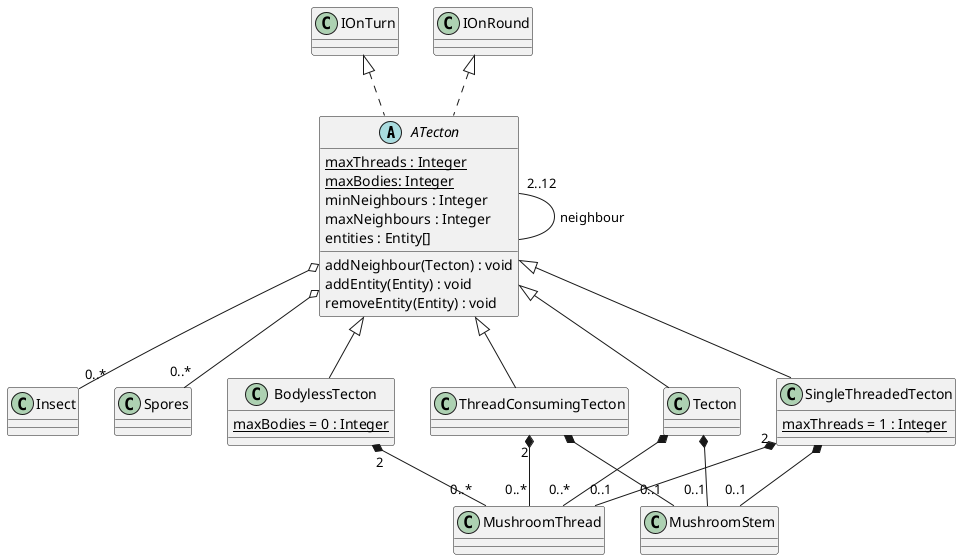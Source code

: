 @startuml tecton
  ATecton "2..12" -- ATecton : neighbour
  ATecton o-- "0..*" Insect
  ATecton o-- "0..*" Spores
  IOnTurn<|.. ATecton 
  IOnRound <|.. ATecton 
  abstract class ATecton {
    {static} maxThreads : Integer
    {static} maxBodies: Integer
    minNeighbours : Integer
    maxNeighbours : Integer
    entities : Entity[]

    addNeighbour(Tecton) : void
    addEntity(Entity) : void
    removeEntity(Entity) : void
  }

  Tecton *-- "0..1" MushroomStem 
  Tecton *-- "0..*" MushroomThread
  ATecton <|-- Tecton
  class Tecton {
  }

  SingleThreadedTecton *-- "0..1" MushroomStem
  SingleThreadedTecton "2" *-- "0..1" MushroomThread
  ATecton <|-- SingleThreadedTecton
  class SingleThreadedTecton {
    {static} maxThreads = 1 : Integer
  }


  BodylessTecton "2" *-- "0..*" MushroomThread
  ATecton <|-- BodylessTecton
  class BodylessTecton {
    {static} maxBodies = 0 : Integer
  }

  ThreadConsumingTecton *-- "0..1" MushroomStem
  ThreadConsumingTecton "2" *-- "0..*" MushroomThread
  ATecton <|-- ThreadConsumingTecton
  class ThreadConsumingTecton {
  }
@enduml
